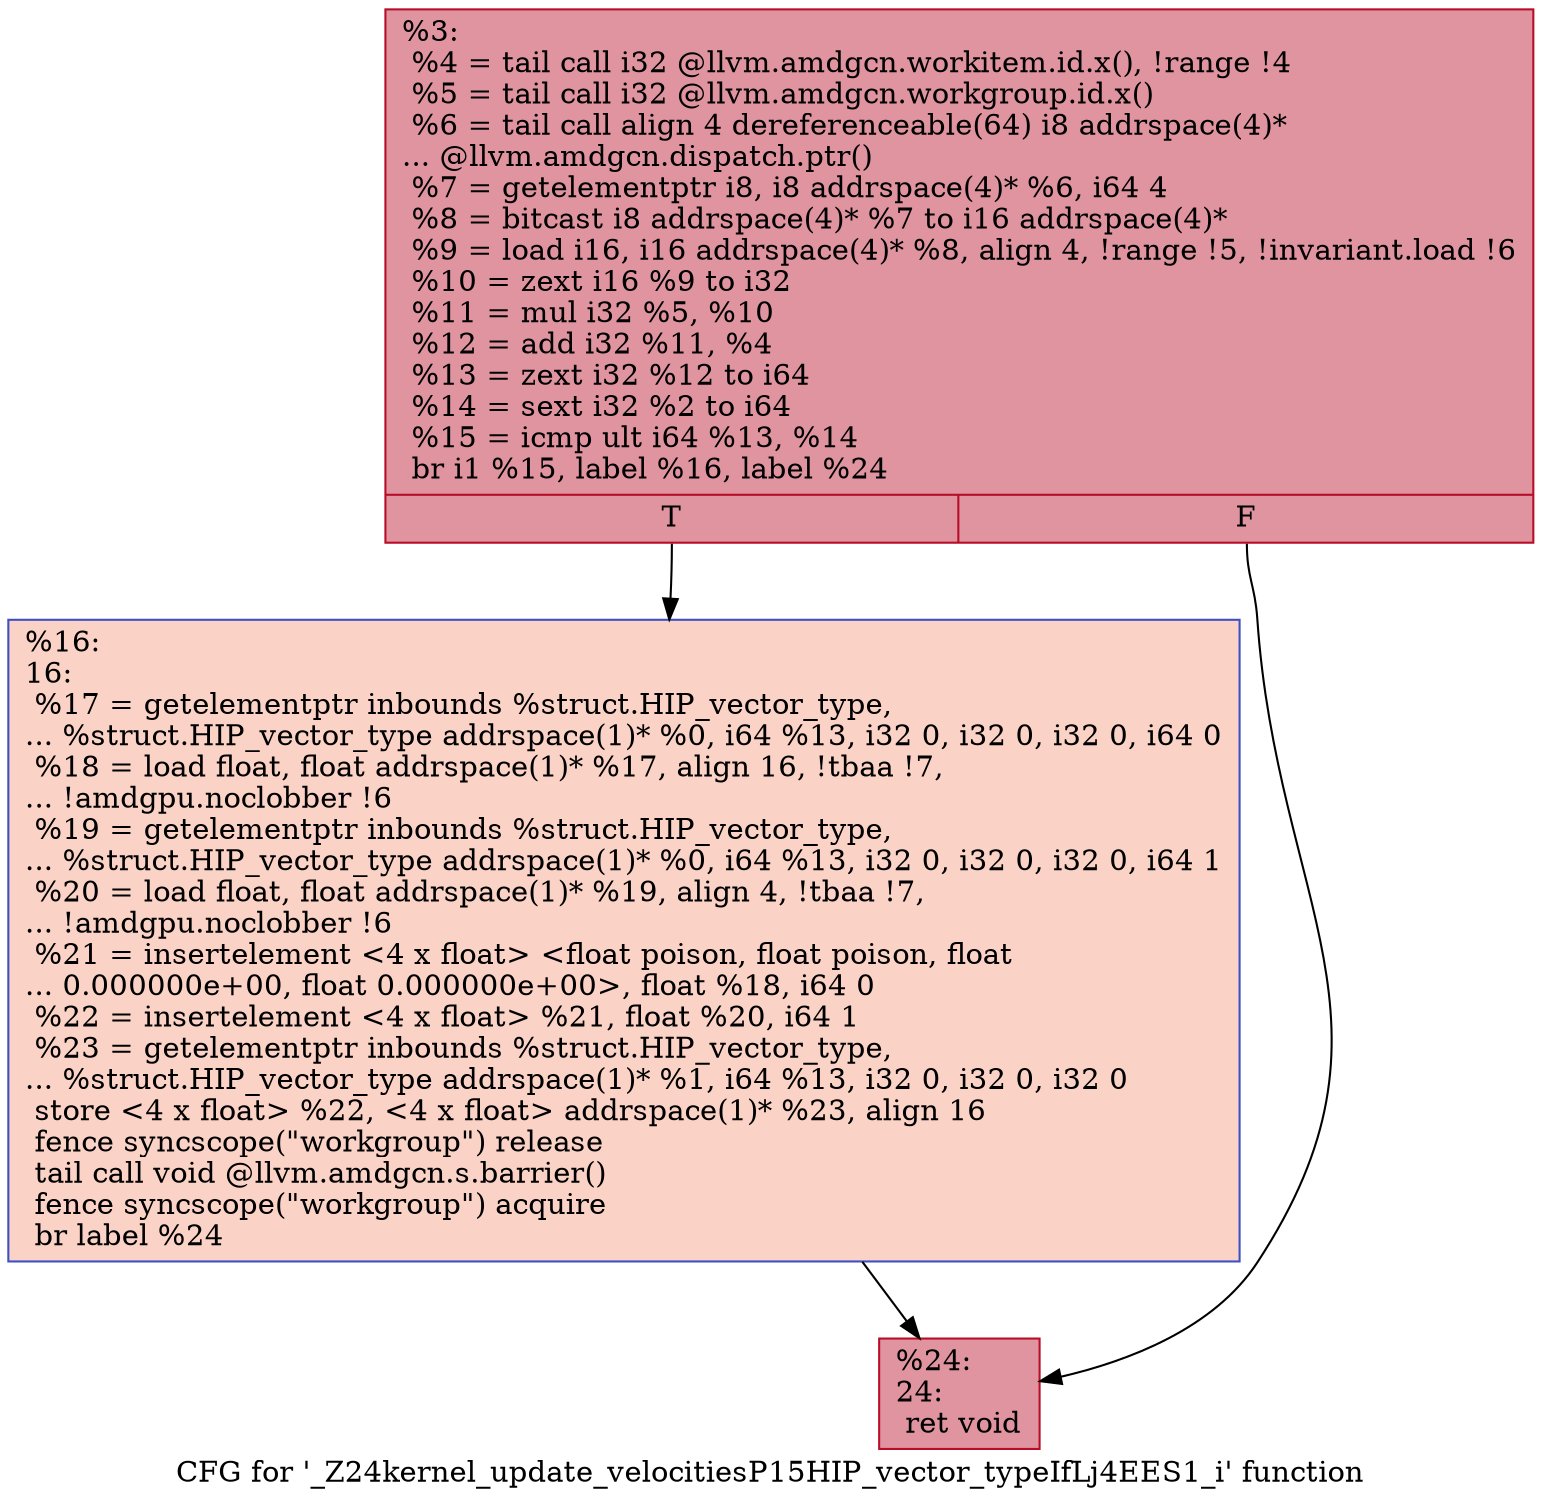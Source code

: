 digraph "CFG for '_Z24kernel_update_velocitiesP15HIP_vector_typeIfLj4EES1_i' function" {
	label="CFG for '_Z24kernel_update_velocitiesP15HIP_vector_typeIfLj4EES1_i' function";

	Node0x5e60cb0 [shape=record,color="#b70d28ff", style=filled, fillcolor="#b70d2870",label="{%3:\l  %4 = tail call i32 @llvm.amdgcn.workitem.id.x(), !range !4\l  %5 = tail call i32 @llvm.amdgcn.workgroup.id.x()\l  %6 = tail call align 4 dereferenceable(64) i8 addrspace(4)*\l... @llvm.amdgcn.dispatch.ptr()\l  %7 = getelementptr i8, i8 addrspace(4)* %6, i64 4\l  %8 = bitcast i8 addrspace(4)* %7 to i16 addrspace(4)*\l  %9 = load i16, i16 addrspace(4)* %8, align 4, !range !5, !invariant.load !6\l  %10 = zext i16 %9 to i32\l  %11 = mul i32 %5, %10\l  %12 = add i32 %11, %4\l  %13 = zext i32 %12 to i64\l  %14 = sext i32 %2 to i64\l  %15 = icmp ult i64 %13, %14\l  br i1 %15, label %16, label %24\l|{<s0>T|<s1>F}}"];
	Node0x5e60cb0:s0 -> Node0x5e62ce0;
	Node0x5e60cb0:s1 -> Node0x5e62d70;
	Node0x5e62ce0 [shape=record,color="#3d50c3ff", style=filled, fillcolor="#f59c7d70",label="{%16:\l16:                                               \l  %17 = getelementptr inbounds %struct.HIP_vector_type,\l... %struct.HIP_vector_type addrspace(1)* %0, i64 %13, i32 0, i32 0, i32 0, i64 0\l  %18 = load float, float addrspace(1)* %17, align 16, !tbaa !7,\l... !amdgpu.noclobber !6\l  %19 = getelementptr inbounds %struct.HIP_vector_type,\l... %struct.HIP_vector_type addrspace(1)* %0, i64 %13, i32 0, i32 0, i32 0, i64 1\l  %20 = load float, float addrspace(1)* %19, align 4, !tbaa !7,\l... !amdgpu.noclobber !6\l  %21 = insertelement \<4 x float\> \<float poison, float poison, float\l... 0.000000e+00, float 0.000000e+00\>, float %18, i64 0\l  %22 = insertelement \<4 x float\> %21, float %20, i64 1\l  %23 = getelementptr inbounds %struct.HIP_vector_type,\l... %struct.HIP_vector_type addrspace(1)* %1, i64 %13, i32 0, i32 0, i32 0\l  store \<4 x float\> %22, \<4 x float\> addrspace(1)* %23, align 16\l  fence syncscope(\"workgroup\") release\l  tail call void @llvm.amdgcn.s.barrier()\l  fence syncscope(\"workgroup\") acquire\l  br label %24\l}"];
	Node0x5e62ce0 -> Node0x5e62d70;
	Node0x5e62d70 [shape=record,color="#b70d28ff", style=filled, fillcolor="#b70d2870",label="{%24:\l24:                                               \l  ret void\l}"];
}
